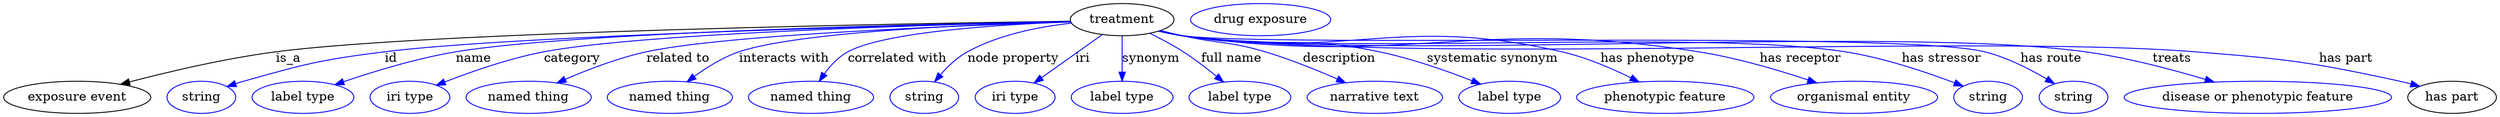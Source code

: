 digraph {
	graph [bb="0,0,2255,123"];
	node [label="\N"];
	treatment	 [height=0.5,
		label=treatment,
		pos="1024.7,105",
		width=1.2277];
	"exposure event"	 [height=0.5,
		pos="63.694,18",
		width=1.7693];
	treatment -> "exposure event"	 [label=is_a,
		lp="258.69,61.5",
		pos="e,104.04,32.004 980.34,104.25 837.47,101.63 390.38,91.784 247.69,69 201.62,61.642 150.58,46.956 113.97,35.225"];
	id	 [color=blue,
		height=0.5,
		label=string,
		pos="175.69,18",
		width=0.84854];
	treatment -> id	 [color=blue,
		label=id,
		lp="357.19,61.5",
		pos="e,199.52,29.585 980.48,103.7 850.93,99.728 473.68,86.906 351.69,69 290.16,59.967 274.53,56.181 215.69,36 213.45,35.229 211.15,34.378 \
208.85,33.478",
		style=solid];
	name	 [color=blue,
		height=0.5,
		label="label type",
		pos="269.69,18",
		width=1.2638];
	treatment -> name	 [color=blue,
		label=name,
		lp="437.19,61.5",
		pos="e,301.06,31.247 980.34,103.87 859.92,100.56 528.77,89.778 421.69,69 382.98,61.488 340.57,46.672 310.4,34.936",
		style=solid];
	category	 [color=blue,
		height=0.5,
		label="iri type",
		pos="369.69,18",
		width=1.011];
	treatment -> category	 [color=blue,
		label=category,
		lp="530.19,61.5",
		pos="e,396.03,30.474 980.39,103.5 872.17,99.598 596.65,88.045 506.69,69 471.2,61.486 432.63,46.462 405.49,34.658",
		style=solid];
	"related to"	 [color=blue,
		height=0.5,
		label="named thing",
		pos="479.69,18",
		width=1.5346];
	treatment -> "related to"	 [color=blue,
		label="related to",
		lp="627.69,61.5",
		pos="e,509.39,33.494 980.66,102.99 887.39,98.439 672.65,86.396 601.69,69 572.89,61.937 542.08,49.014 518.63,37.944",
		style=solid];
	"interacts with"	 [color=blue,
		height=0.5,
		label="named thing",
		pos="607.69,18",
		width=1.5346];
	treatment -> "interacts with"	 [color=blue,
		label="interacts with",
		lp="724.69,61.5",
		pos="e,628.35,34.98 980.81,102.81 902.22,98.474 740.73,87.579 687.69,69 669.37,62.581 650.96,51.262 636.43,40.915",
		style=solid];
	"correlated with"	 [color=blue,
		height=0.5,
		label="named thing",
		pos="735.69,18",
		width=1.5346];
	treatment -> "correlated with"	 [color=blue,
		label="correlated with",
		lp="826.69,61.5",
		pos="e,748.06,35.555 980.91,101.74 921.51,96.76 818.95,85.993 785.69,69 773.79,62.917 763.04,52.912 754.59,43.368",
		style=solid];
	"node property"	 [color=blue,
		height=0.5,
		label=string,
		pos="839.69,18",
		width=0.84854];
	treatment -> "node property"	 [color=blue,
		label="node property",
		lp="927.69,61.5",
		pos="e,851.95,34.538 982.3,99.64 954.51,94.74 918.19,85.619 889.69,69 877.98,62.168 867.15,51.864 858.58,42.303",
		style=solid];
	iri	 [color=blue,
		height=0.5,
		label="iri type",
		pos="924.69,18",
		width=1.011];
	treatment -> iri	 [color=blue,
		label=iri,
		lp="987.19,61.5",
		pos="e,942.75,33.705 1005.9,88.636 990.18,74.977 967.65,55.374 950.31,40.283",
		style=solid];
	synonym	 [color=blue,
		height=0.5,
		label="label type",
		pos="1024.7,18",
		width=1.2638];
	treatment -> synonym	 [color=blue,
		label=synonym,
		lp="1050.2,61.5",
		pos="e,1024.7,36.003 1024.7,86.974 1024.7,75.192 1024.7,59.561 1024.7,46.158",
		style=solid];
	"full name"	 [color=blue,
		height=0.5,
		label="label type",
		pos="1133.7,18",
		width=1.2638];
	treatment -> "full name"	 [color=blue,
		label="full name",
		lp="1124.2,61.5",
		pos="e,1117.4,34.882 1049.7,89.95 1059.3,83.814 1070.3,76.424 1079.7,69 1090.1,60.761 1100.9,50.884 1110.1,42.025",
		style=solid];
	description	 [color=blue,
		height=0.5,
		label="narrative text",
		pos="1254.7,18",
		width=1.6068];
	treatment -> description	 [color=blue,
		label=description,
		lp="1220.2,61.5",
		pos="e,1227.5,34.152 1058.2,93.075 1064.6,90.938 1071.3,88.817 1077.7,87 1111.5,77.337 1121.7,81.072 1154.7,69 1176.6,60.983 1199.9,49.305 \
1218.5,39.146",
		style=solid];
	"systematic synonym"	 [color=blue,
		height=0.5,
		label="label type",
		pos="1375.7,18",
		width=1.2638];
	treatment -> "systematic synonym"	 [color=blue,
		label="systematic synonym",
		lp="1355.7,61.5",
		pos="e,1348.2,32.401 1057.2,92.685 1063.9,90.506 1071,88.468 1077.7,87 1155,70.179 1178.1,88.572 1254.7,69 1284,61.511 1315.4,48.081 \
1338.9,36.881",
		style=solid];
	"has phenotype"	 [color=blue,
		height=0.5,
		label="phenotypic feature",
		pos="1515.7,18",
		width=2.1304];
	treatment -> "has phenotype"	 [color=blue,
		label="has phenotype",
		lp="1493.2,61.5",
		pos="e,1489.8,35.062 1056.8,92.522 1063.6,90.326 1070.8,88.323 1077.7,87 1225.4,58.544 1270.4,108.02 1415.7,69 1438.7,62.831 1462.5,50.954 \
1481.1,40.214",
		style=solid];
	"has receptor"	 [color=blue,
		height=0.5,
		label="organismal entity",
		pos="1682.7,18",
		width=2.022];
	treatment -> "has receptor"	 [color=blue,
		label="has receptor",
		lp="1624.2,61.5",
		pos="e,1647.2,33.737 1056.8,92.447 1063.6,90.257 1070.8,88.275 1077.7,87 1278.4,49.788 1336.1,107.08 1536.7,69 1571.5,62.392 1609.2,49.048 \
1637.6,37.667",
		style=solid];
	"has stressor"	 [color=blue,
		height=0.5,
		label=string,
		pos="1803.7,18",
		width=0.84854];
	treatment -> "has stressor"	 [color=blue,
		label="has stressor",
		lp="1749.7,61.5",
		pos="e,1779.8,29.516 1056.5,92.494 1063.4,90.27 1070.7,88.264 1077.7,87 1333.2,40.738 1405.8,113.04 1661.7,69 1700.3,62.363 1742.2,46.105 \
1770.4,33.715",
		style=solid];
	"has route"	 [color=blue,
		height=0.5,
		label=string,
		pos="1882.7,18",
		width=0.84854];
	treatment -> "has route"	 [color=blue,
		label="has route",
		lp="1847.7,61.5",
		pos="e,1863,31.843 1056.5,92.465 1063.4,90.244 1070.7,88.245 1077.7,87 1232.6,59.38 1633.4,108.66 1785.7,69 1810.4,62.573 1835.8,48.891 \
1854.4,37.315",
		style=solid];
	treats	 [color=blue,
		height=0.5,
		label="disease or phenotypic feature",
		pos="2045.7,18",
		width=3.1775];
	treatment -> treats	 [color=blue,
		label=treats,
		lp="1953.7,61.5",
		pos="e,2002,34.761 1056.5,92.449 1063.4,90.229 1070.7,88.235 1077.7,87 1252.6,56.085 1701.3,96.91 1876.7,69 1916.2,62.715 1959.3,49.585 \
1992.1,38.221",
		style=solid];
	"has part"	 [height=0.5,
		pos="2216.7,18",
		width=1.0652];
	treatment -> "has part"	 [color=blue,
		label="has part",
		lp="2113.2,61.5",
		pos="e,2187.8,29.856 1056.5,92.436 1063.4,90.217 1070.7,88.226 1077.7,87 1273.6,52.609 1774.6,87.564 1972.7,69 2060.6,60.756 2083.4,58.948 \
2168.7,36 2171.8,35.156 2175,34.187 2178.3,33.145",
		style=solid];
	"treatment_has part"	 [color=blue,
		height=0.5,
		label="drug exposure",
		pos="1147.7,105",
		width=1.6971];
}
